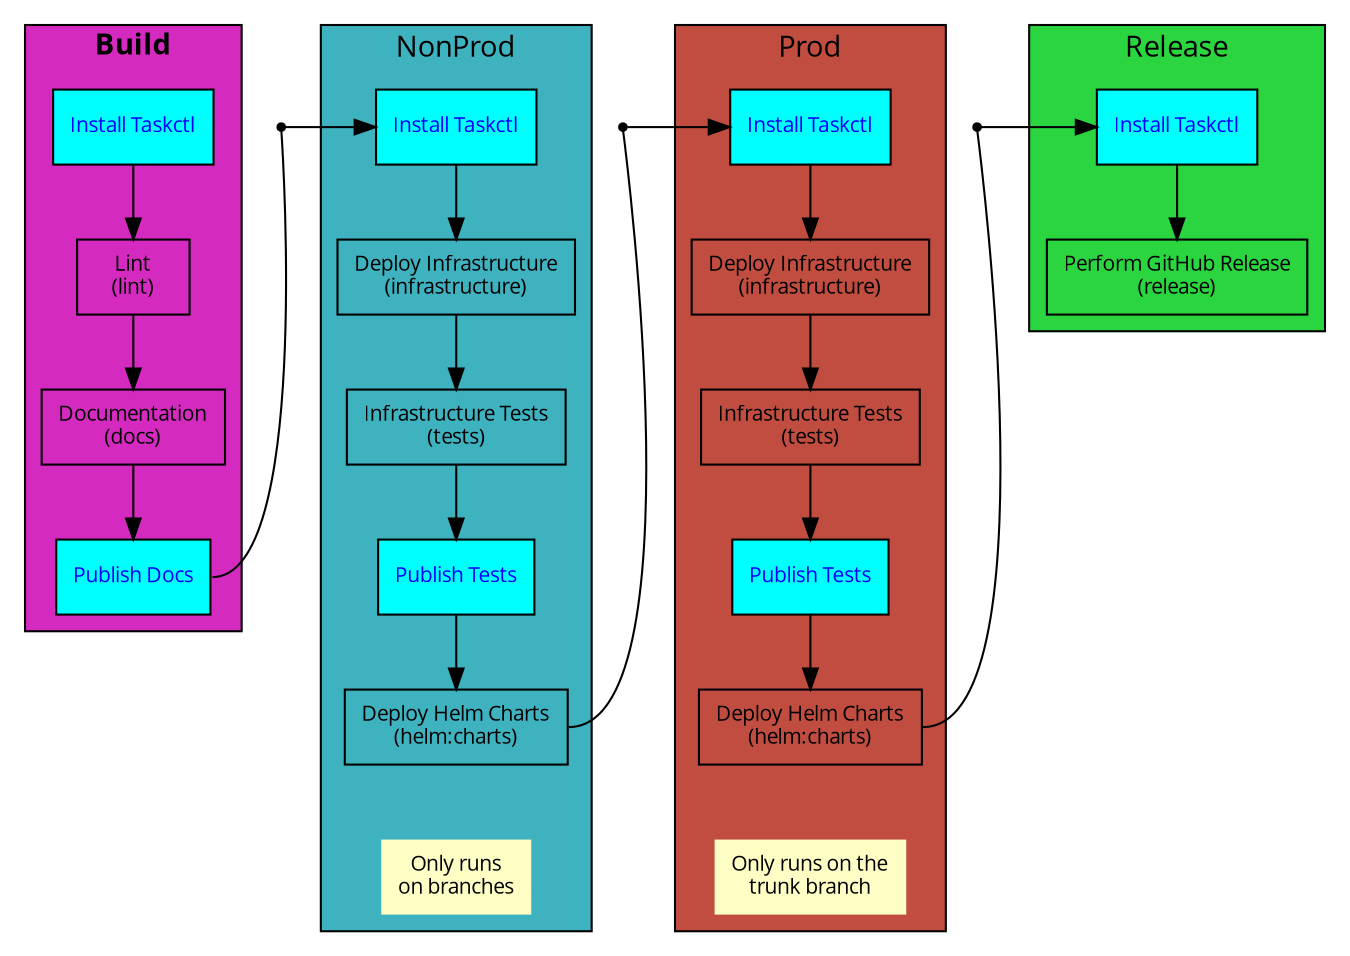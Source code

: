 digraph G {
  node[fontpath="../styles/fonts" fontname="OpenSans" fontsize="10"]
  graph[fontpath="../styles/fonts" fontname="OpenSans"]

    subgraph cluster_build {
      label=< <B>Build</B> >
      style="filled"
      fillcolor="#D52ABF"
      
      setup[shape=box, label="Install Taskctl", style="filled", fillcolor="cyan", fontcolor="blue"]
      lint[shape=box, label="Lint\n(lint)"]
      docs[shape=box, label="Documentation\n(docs)"]
      publish[shape=box, label="Publish Docs", style="filled", fillcolor="cyan", fontcolor="blue"]
      
      setup -> lint 
      lint -> docs 
      docs -> publish
  }

    1 [shape=point]

    publish:e ->  1 [arrowhead="none" constraint=false ]
    1 -> setup_nonprod [ constraint=false ]

  subgraph cluster_nonprod {
      label="NonProd"
      style="filled"
      fillcolor="#3FB2C0"

      setup_nonprod[shape=box, label="Install Taskctl", style="filled", fillcolor="cyan", fontcolor="blue"]
      infra_nonprod[shape=box, label="Deploy Infrastructure\n(infrastructure)"]
      tests_nonprod[shape=box, label="Infrastructure Tests\n(tests)"]
      publish_tests_nonprod[shape=box, label="Publish Tests", style="filled", fillcolor="cyan", fontcolor="blue"]
      deploy_helm_nonprod[shape=box, label="Deploy Helm Charts\n(helm:charts)"]

      notes_nonprod[shape=none, label="Only runs\non branches", style="filled", fillcolor="#FFFEC5"]
      
      setup_nonprod -> infra_nonprod -> tests_nonprod -> publish_tests_nonprod -> deploy_helm_nonprod

      deploy_helm_nonprod -> notes_nonprod [style="invis"]
  }

    2 [shape=point]

    deploy_helm_nonprod:e -> 2 [arrowhead="none" constraint=false ]
    2 -> setup_prod [ constraint=false ]

    subgraph cluster_prod {
      label="Prod";
      style="filled"
      fillcolor="#C04D3F"

      setup_prod[shape=box, label="Install Taskctl", style="filled", fillcolor="cyan", fontcolor="blue"];
      infra_prod[shape=box, label="Deploy Infrastructure\n(infrastructure)"];
      tests_prod[shape=box, label="Infrastructure Tests\n(tests)"];
      publish_tests_prod[shape=box, label="Publish Tests", style="filled", fillcolor="cyan", fontcolor="blue"];
      deploy_helm_prod[shape=box, label="Deploy Helm Charts\n(helm:charts)"]

      notes_prod[shape=none, label="Only runs on the\ntrunk branch", style="filled", fillcolor="#FFFEC5"]
      
      setup_prod -> infra_prod -> tests_prod -> publish_tests_prod -> deploy_helm_prod;

      deploy_helm_prod -> notes_prod [style="invis"]
  }

      3 [shape=point]

    deploy_helm_prod:e -> 3 [arrowhead="none" constraint=false ]
    3 -> setup_release [ constraint=false ]

  subgraph cluster_release {
      label="Release"

      style="filled"
      fillcolor="#2AD540"

      setup_release[shape=box, label="Install Taskctl", style="filled", fillcolor="cyan", fontcolor="blue"];
      release[shape=box, label="Perform GitHub Release\n(release)"]

      setup_release -> release
  }

  

}